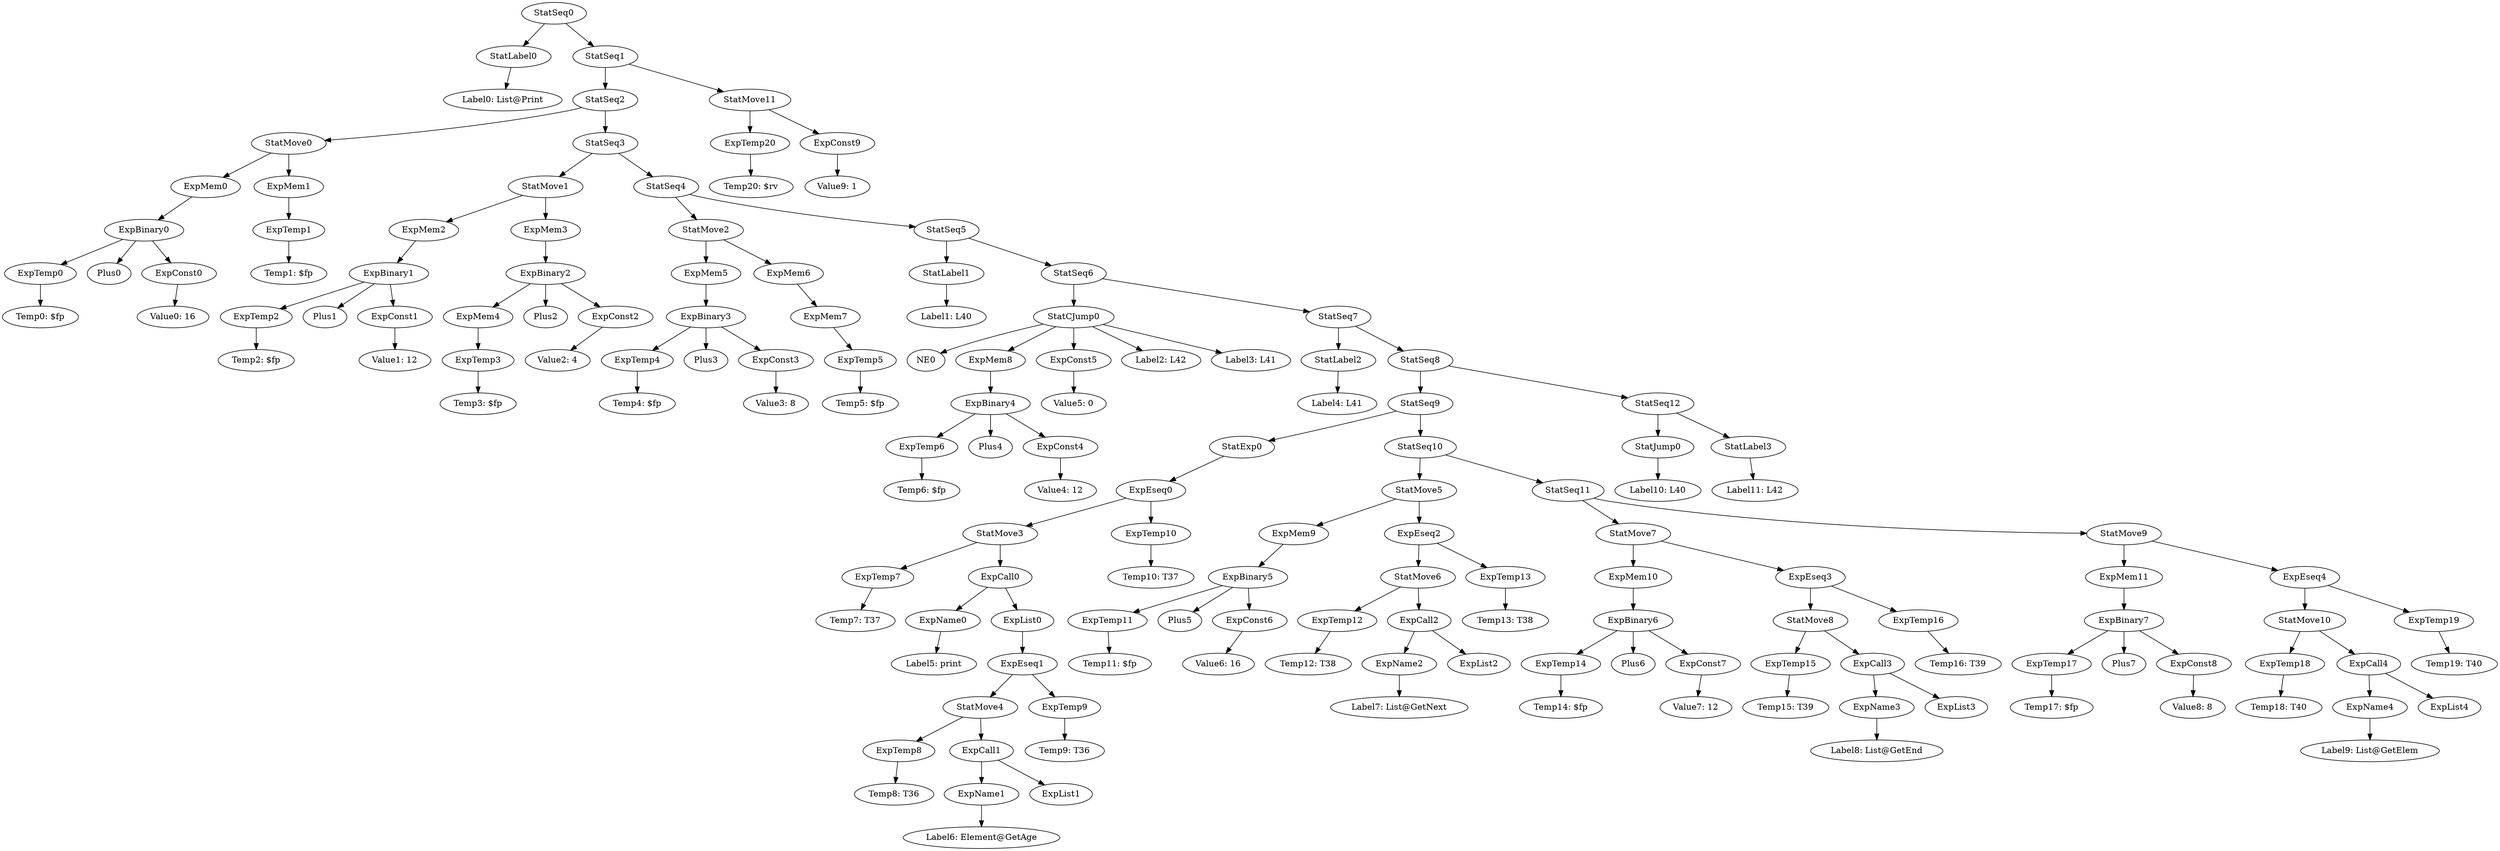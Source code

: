 digraph {
	ordering = out;
	StatMove3 -> ExpTemp7;
	StatMove3 -> ExpCall0;
	ExpConst4 -> "Value4: 12";
	ExpTemp20 -> "Temp20: $rv";
	ExpName0 -> "Label5: print";
	ExpConst8 -> "Value8: 8";
	ExpConst0 -> "Value0: 16";
	ExpTemp6 -> "Temp6: $fp";
	StatMove6 -> ExpTemp12;
	StatMove6 -> ExpCall2;
	ExpMem6 -> ExpMem7;
	StatMove2 -> ExpMem5;
	StatMove2 -> ExpMem6;
	ExpConst3 -> "Value3: 8";
	StatSeq2 -> StatMove0;
	StatSeq2 -> StatSeq3;
	ExpMem1 -> ExpTemp1;
	ExpConst6 -> "Value6: 16";
	ExpMem0 -> ExpBinary0;
	ExpBinary1 -> ExpTemp2;
	ExpBinary1 -> Plus1;
	ExpBinary1 -> ExpConst1;
	ExpCall3 -> ExpName3;
	ExpCall3 -> ExpList3;
	ExpMem3 -> ExpBinary2;
	StatSeq7 -> StatLabel2;
	StatSeq7 -> StatSeq8;
	ExpName2 -> "Label7: List@GetNext";
	ExpTemp19 -> "Temp19: T40";
	StatLabel0 -> "Label0: List@Print";
	ExpMem5 -> ExpBinary3;
	ExpBinary2 -> ExpMem4;
	ExpBinary2 -> Plus2;
	ExpBinary2 -> ExpConst2;
	ExpTemp5 -> "Temp5: $fp";
	ExpConst5 -> "Value5: 0";
	StatSeq0 -> StatLabel0;
	StatSeq0 -> StatSeq1;
	ExpConst2 -> "Value2: 4";
	StatExp0 -> ExpEseq0;
	StatSeq6 -> StatCJump0;
	StatSeq6 -> StatSeq7;
	ExpTemp3 -> "Temp3: $fp";
	StatSeq8 -> StatSeq9;
	StatSeq8 -> StatSeq12;
	StatLabel3 -> "Label11: L42";
	ExpBinary3 -> ExpTemp4;
	ExpBinary3 -> Plus3;
	ExpBinary3 -> ExpConst3;
	ExpMem7 -> ExpTemp5;
	StatSeq3 -> StatMove1;
	StatSeq3 -> StatSeq4;
	ExpTemp0 -> "Temp0: $fp";
	ExpTemp7 -> "Temp7: T37";
	ExpEseq3 -> StatMove8;
	ExpEseq3 -> ExpTemp16;
	ExpCall0 -> ExpName0;
	ExpCall0 -> ExpList0;
	StatSeq9 -> StatExp0;
	StatSeq9 -> StatSeq10;
	StatLabel1 -> "Label1: L40";
	StatSeq4 -> StatMove2;
	StatSeq4 -> StatSeq5;
	ExpTemp12 -> "Temp12: T38";
	StatMove0 -> ExpMem0;
	StatMove0 -> ExpMem1;
	StatMove8 -> ExpTemp15;
	StatMove8 -> ExpCall3;
	ExpTemp2 -> "Temp2: $fp";
	ExpConst1 -> "Value1: 12";
	ExpTemp8 -> "Temp8: T36";
	ExpBinary7 -> ExpTemp17;
	ExpBinary7 -> Plus7;
	ExpBinary7 -> ExpConst8;
	ExpTemp18 -> "Temp18: T40";
	StatCJump0 -> NE0;
	StatCJump0 -> ExpMem8;
	StatCJump0 -> ExpConst5;
	StatCJump0 -> "Label2: L42";
	StatCJump0 -> "Label3: L41";
	ExpList0 -> ExpEseq1;
	StatSeq5 -> StatLabel1;
	StatSeq5 -> StatSeq6;
	StatMove1 -> ExpMem2;
	StatMove1 -> ExpMem3;
	ExpBinary0 -> ExpTemp0;
	ExpBinary0 -> Plus0;
	ExpBinary0 -> ExpConst0;
	ExpMem4 -> ExpTemp3;
	ExpName4 -> "Label9: List@GetElem";
	ExpMem8 -> ExpBinary4;
	ExpMem2 -> ExpBinary1;
	StatSeq1 -> StatSeq2;
	StatSeq1 -> StatMove11;
	ExpTemp4 -> "Temp4: $fp";
	ExpConst9 -> "Value9: 1";
	StatMove5 -> ExpMem9;
	StatMove5 -> ExpEseq2;
	StatLabel2 -> "Label4: L41";
	StatMove4 -> ExpTemp8;
	StatMove4 -> ExpCall1;
	ExpName1 -> "Label6: Element@GetAge";
	ExpEseq1 -> StatMove4;
	ExpEseq1 -> ExpTemp9;
	StatSeq10 -> StatMove5;
	StatSeq10 -> StatSeq11;
	ExpTemp15 -> "Temp15: T39";
	ExpCall1 -> ExpName1;
	ExpCall1 -> ExpList1;
	StatJump0 -> "Label10: L40";
	ExpCall4 -> ExpName4;
	ExpCall4 -> ExpList4;
	ExpTemp9 -> "Temp9: T36";
	ExpTemp11 -> "Temp11: $fp";
	ExpEseq0 -> StatMove3;
	ExpEseq0 -> ExpTemp10;
	ExpBinary5 -> ExpTemp11;
	ExpBinary5 -> Plus5;
	ExpBinary5 -> ExpConst6;
	StatSeq11 -> StatMove7;
	StatSeq11 -> StatMove9;
	ExpCall2 -> ExpName2;
	ExpCall2 -> ExpList2;
	StatMove10 -> ExpTemp18;
	StatMove10 -> ExpCall4;
	ExpEseq4 -> StatMove10;
	ExpEseq4 -> ExpTemp19;
	ExpBinary4 -> ExpTemp6;
	ExpBinary4 -> Plus4;
	ExpBinary4 -> ExpConst4;
	ExpTemp1 -> "Temp1: $fp";
	ExpEseq2 -> StatMove6;
	ExpEseq2 -> ExpTemp13;
	ExpName3 -> "Label8: List@GetEnd";
	ExpTemp13 -> "Temp13: T38";
	ExpTemp14 -> "Temp14: $fp";
	ExpBinary6 -> ExpTemp14;
	ExpBinary6 -> Plus6;
	ExpBinary6 -> ExpConst7;
	ExpTemp16 -> "Temp16: T39";
	ExpConst7 -> "Value7: 12";
	ExpTemp10 -> "Temp10: T37";
	ExpMem10 -> ExpBinary6;
	StatMove7 -> ExpMem10;
	StatMove7 -> ExpEseq3;
	ExpMem9 -> ExpBinary5;
	ExpTemp17 -> "Temp17: $fp";
	StatMove11 -> ExpTemp20;
	StatMove11 -> ExpConst9;
	ExpMem11 -> ExpBinary7;
	StatMove9 -> ExpMem11;
	StatMove9 -> ExpEseq4;
	StatSeq12 -> StatJump0;
	StatSeq12 -> StatLabel3;
}

